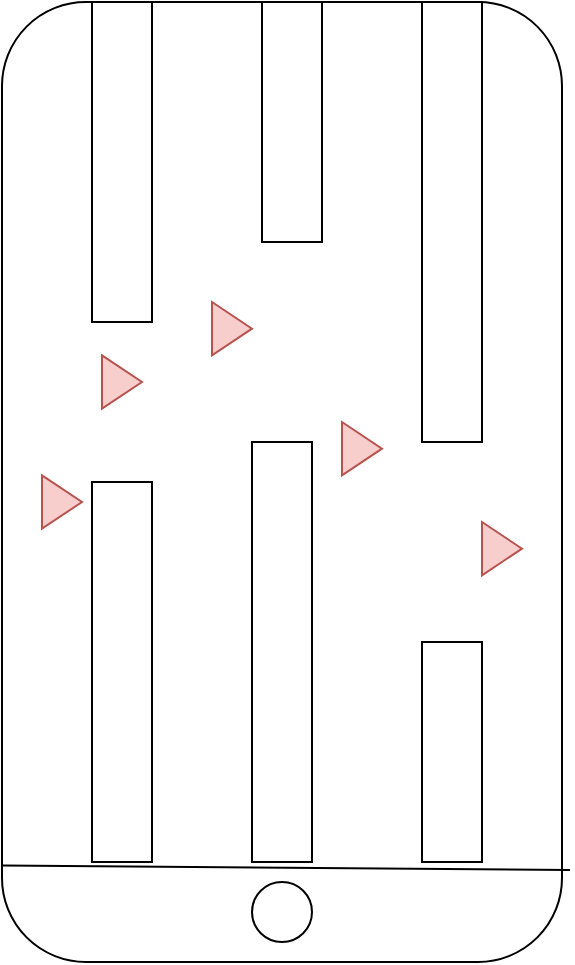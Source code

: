 <mxfile version="14.2.9" type="device"><diagram id="YleTfDTOUz1ANC_ooV6W" name="Page-1"><mxGraphModel dx="941" dy="539" grid="1" gridSize="10" guides="1" tooltips="1" connect="1" arrows="1" fold="1" page="1" pageScale="1" pageWidth="850" pageHeight="1100" math="0" shadow="0"><root><mxCell id="0"/><mxCell id="1" parent="0"/><mxCell id="3J6N7WDjZAzhq2usSMAD-1" value="" style="rounded=1;whiteSpace=wrap;html=1;" vertex="1" parent="1"><mxGeometry x="280" y="80" width="280" height="480" as="geometry"/></mxCell><mxCell id="3J6N7WDjZAzhq2usSMAD-2" value="" style="endArrow=none;html=1;exitX=0.001;exitY=0.887;exitDx=0;exitDy=0;exitPerimeter=0;" edge="1" parent="1"><mxGeometry width="50" height="50" relative="1" as="geometry"><mxPoint x="280.28" y="511.76" as="sourcePoint"/><mxPoint x="564" y="514" as="targetPoint"/></mxGeometry></mxCell><mxCell id="3J6N7WDjZAzhq2usSMAD-3" value="" style="ellipse;whiteSpace=wrap;html=1;aspect=fixed;" vertex="1" parent="1"><mxGeometry x="405" y="520" width="30" height="30" as="geometry"/></mxCell><mxCell id="3J6N7WDjZAzhq2usSMAD-4" value="" style="rounded=0;whiteSpace=wrap;html=1;" vertex="1" parent="1"><mxGeometry x="410" y="80" width="30" height="120" as="geometry"/></mxCell><mxCell id="3J6N7WDjZAzhq2usSMAD-5" value="" style="rounded=0;whiteSpace=wrap;html=1;" vertex="1" parent="1"><mxGeometry x="405" y="300" width="30" height="210" as="geometry"/></mxCell><mxCell id="3J6N7WDjZAzhq2usSMAD-6" value="" style="rounded=0;whiteSpace=wrap;html=1;" vertex="1" parent="1"><mxGeometry x="490" y="400" width="30" height="110" as="geometry"/></mxCell><mxCell id="3J6N7WDjZAzhq2usSMAD-7" value="" style="rounded=0;whiteSpace=wrap;html=1;" vertex="1" parent="1"><mxGeometry x="490" y="80" width="30" height="220" as="geometry"/></mxCell><mxCell id="3J6N7WDjZAzhq2usSMAD-9" value="" style="triangle;whiteSpace=wrap;html=1;fillColor=#f8cecc;strokeColor=#b85450;" vertex="1" parent="1"><mxGeometry x="385" y="230" width="20" height="26.67" as="geometry"/></mxCell><mxCell id="3J6N7WDjZAzhq2usSMAD-10" value="" style="triangle;whiteSpace=wrap;html=1;fillColor=#f8cecc;strokeColor=#b85450;" vertex="1" parent="1"><mxGeometry x="520" y="340" width="20" height="26.67" as="geometry"/></mxCell><mxCell id="3J6N7WDjZAzhq2usSMAD-11" value="" style="triangle;whiteSpace=wrap;html=1;fillColor=#f8cecc;strokeColor=#b85450;" vertex="1" parent="1"><mxGeometry x="450" y="290" width="20" height="26.67" as="geometry"/></mxCell><mxCell id="3J6N7WDjZAzhq2usSMAD-12" value="" style="triangle;whiteSpace=wrap;html=1;fillColor=#f8cecc;strokeColor=#b85450;" vertex="1" parent="1"><mxGeometry x="330" y="256.67" width="20" height="26.67" as="geometry"/></mxCell><mxCell id="3J6N7WDjZAzhq2usSMAD-13" value="" style="triangle;whiteSpace=wrap;html=1;fillColor=#f8cecc;strokeColor=#b85450;" vertex="1" parent="1"><mxGeometry x="300" y="316.67" width="20" height="26.67" as="geometry"/></mxCell><mxCell id="3J6N7WDjZAzhq2usSMAD-14" value="" style="rounded=0;whiteSpace=wrap;html=1;" vertex="1" parent="1"><mxGeometry x="325" y="320" width="30" height="190" as="geometry"/></mxCell><mxCell id="3J6N7WDjZAzhq2usSMAD-15" value="" style="rounded=0;whiteSpace=wrap;html=1;" vertex="1" parent="1"><mxGeometry x="325" y="80" width="30" height="160" as="geometry"/></mxCell></root></mxGraphModel></diagram></mxfile>
